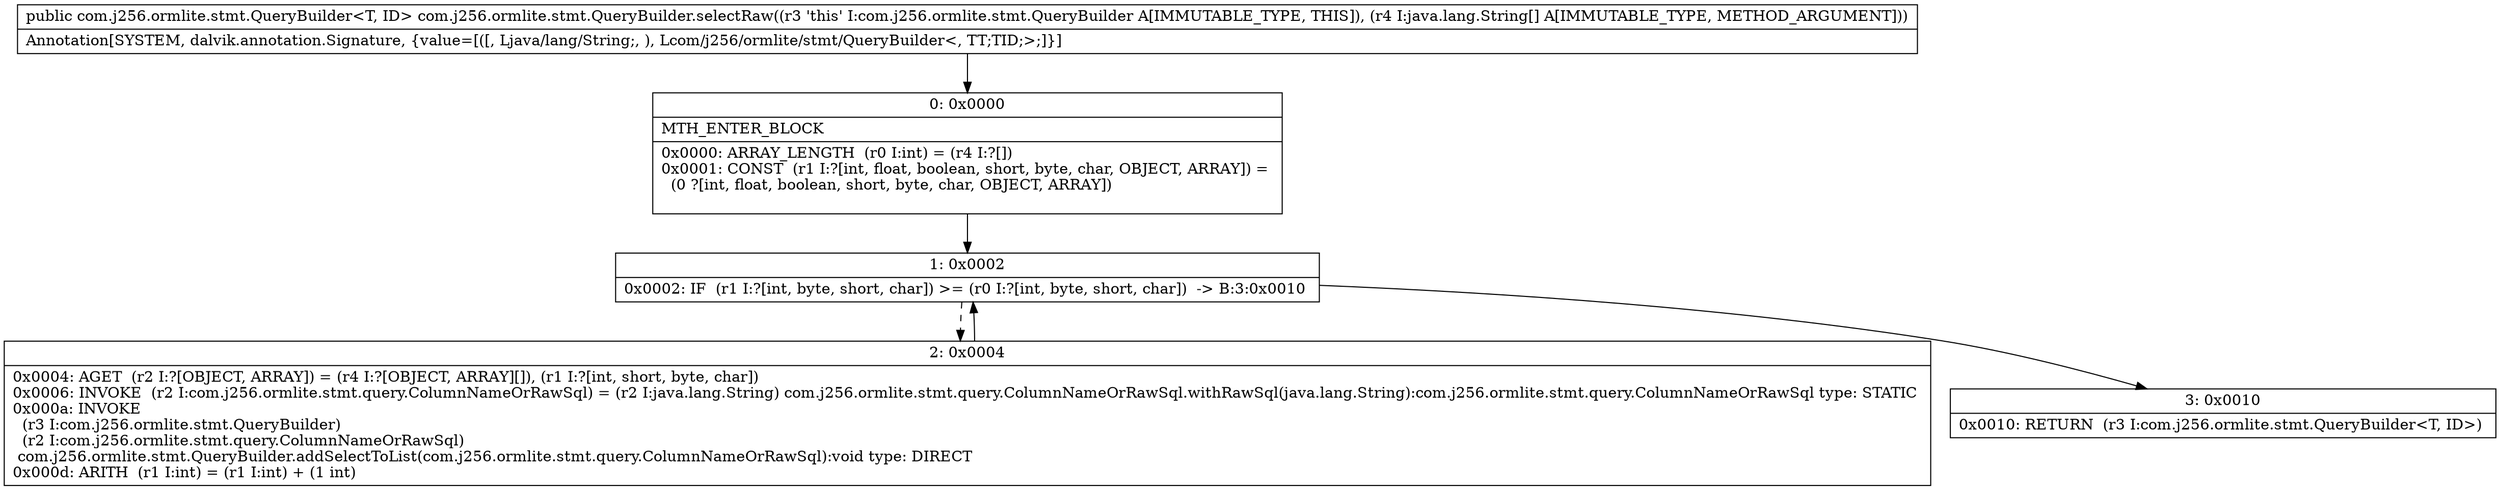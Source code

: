 digraph "CFG forcom.j256.ormlite.stmt.QueryBuilder.selectRaw([Ljava\/lang\/String;)Lcom\/j256\/ormlite\/stmt\/QueryBuilder;" {
Node_0 [shape=record,label="{0\:\ 0x0000|MTH_ENTER_BLOCK\l|0x0000: ARRAY_LENGTH  (r0 I:int) = (r4 I:?[]) \l0x0001: CONST  (r1 I:?[int, float, boolean, short, byte, char, OBJECT, ARRAY]) = \l  (0 ?[int, float, boolean, short, byte, char, OBJECT, ARRAY])\l \l}"];
Node_1 [shape=record,label="{1\:\ 0x0002|0x0002: IF  (r1 I:?[int, byte, short, char]) \>= (r0 I:?[int, byte, short, char])  \-\> B:3:0x0010 \l}"];
Node_2 [shape=record,label="{2\:\ 0x0004|0x0004: AGET  (r2 I:?[OBJECT, ARRAY]) = (r4 I:?[OBJECT, ARRAY][]), (r1 I:?[int, short, byte, char]) \l0x0006: INVOKE  (r2 I:com.j256.ormlite.stmt.query.ColumnNameOrRawSql) = (r2 I:java.lang.String) com.j256.ormlite.stmt.query.ColumnNameOrRawSql.withRawSql(java.lang.String):com.j256.ormlite.stmt.query.ColumnNameOrRawSql type: STATIC \l0x000a: INVOKE  \l  (r3 I:com.j256.ormlite.stmt.QueryBuilder)\l  (r2 I:com.j256.ormlite.stmt.query.ColumnNameOrRawSql)\l com.j256.ormlite.stmt.QueryBuilder.addSelectToList(com.j256.ormlite.stmt.query.ColumnNameOrRawSql):void type: DIRECT \l0x000d: ARITH  (r1 I:int) = (r1 I:int) + (1 int) \l}"];
Node_3 [shape=record,label="{3\:\ 0x0010|0x0010: RETURN  (r3 I:com.j256.ormlite.stmt.QueryBuilder\<T, ID\>) \l}"];
MethodNode[shape=record,label="{public com.j256.ormlite.stmt.QueryBuilder\<T, ID\> com.j256.ormlite.stmt.QueryBuilder.selectRaw((r3 'this' I:com.j256.ormlite.stmt.QueryBuilder A[IMMUTABLE_TYPE, THIS]), (r4 I:java.lang.String[] A[IMMUTABLE_TYPE, METHOD_ARGUMENT]))  | Annotation[SYSTEM, dalvik.annotation.Signature, \{value=[([, Ljava\/lang\/String;, ), Lcom\/j256\/ormlite\/stmt\/QueryBuilder\<, TT;TID;\>;]\}]\l}"];
MethodNode -> Node_0;
Node_0 -> Node_1;
Node_1 -> Node_2[style=dashed];
Node_1 -> Node_3;
Node_2 -> Node_1;
}

